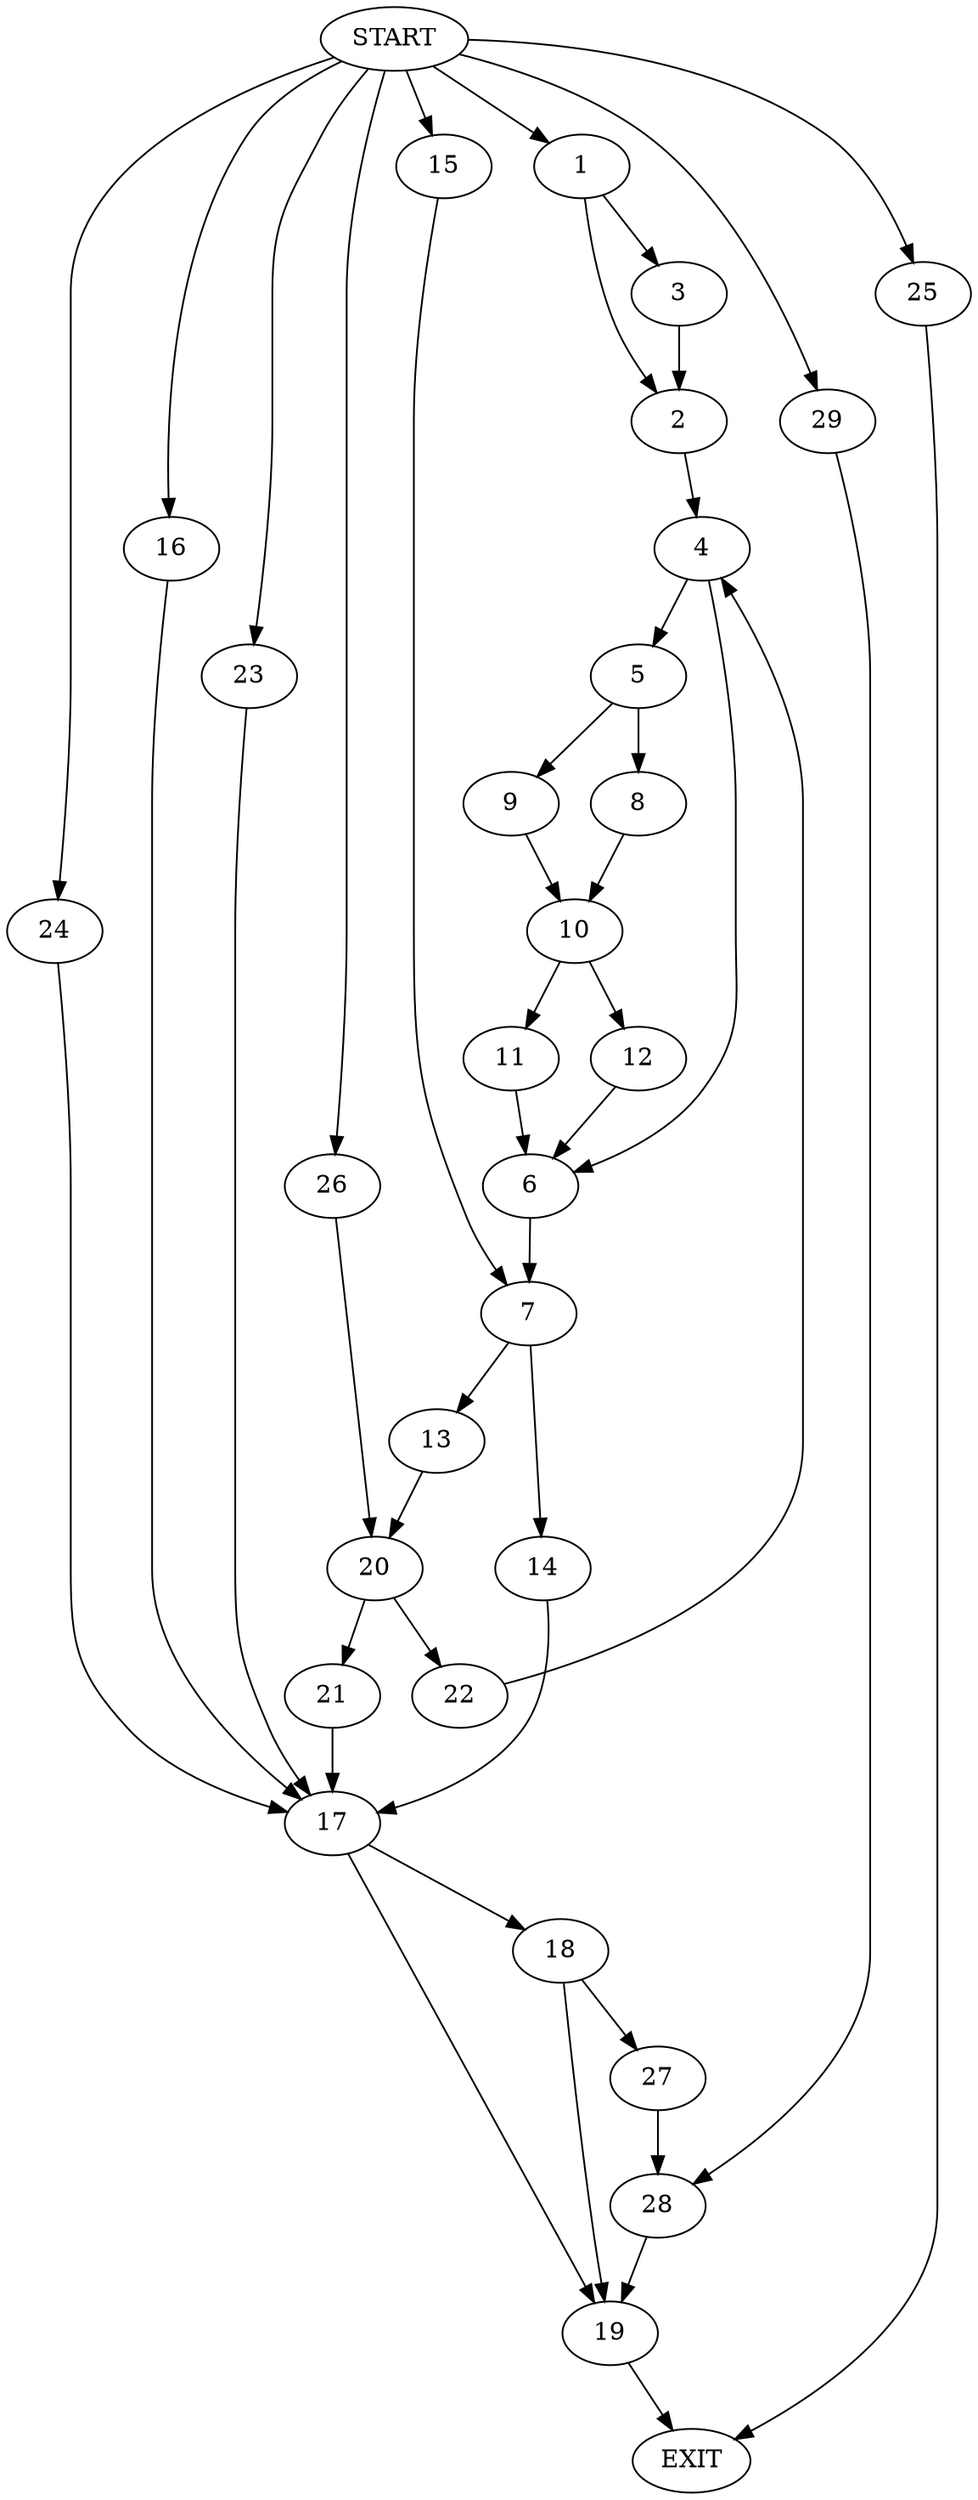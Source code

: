digraph {
0 [label="START"]
30 [label="EXIT"]
0 -> 1
1 -> 2
1 -> 3
3 -> 2
2 -> 4
4 -> 5
4 -> 6
6 -> 7
5 -> 8
5 -> 9
8 -> 10
9 -> 10
10 -> 11
10 -> 12
12 -> 6
11 -> 6
7 -> 13
7 -> 14
0 -> 15
15 -> 7
0 -> 16
16 -> 17
17 -> 18
17 -> 19
14 -> 17
13 -> 20
20 -> 21
20 -> 22
0 -> 23
23 -> 17
0 -> 24
24 -> 17
0 -> 25
25 -> 30
0 -> 26
26 -> 20
22 -> 4
21 -> 17
18 -> 19
18 -> 27
19 -> 30
27 -> 28
28 -> 19
0 -> 29
29 -> 28
}
